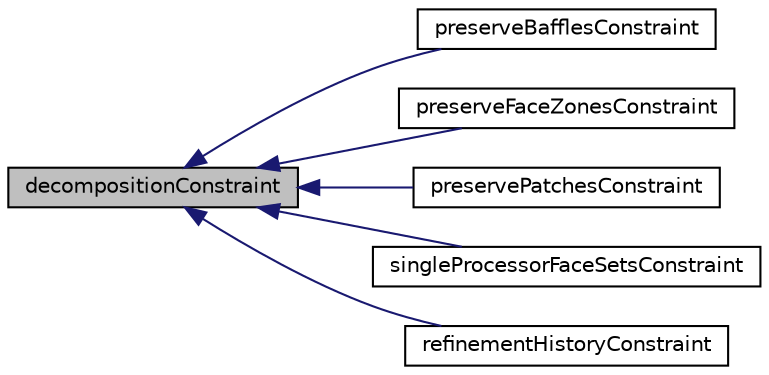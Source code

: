 digraph "decompositionConstraint"
{
  bgcolor="transparent";
  edge [fontname="Helvetica",fontsize="10",labelfontname="Helvetica",labelfontsize="10"];
  node [fontname="Helvetica",fontsize="10",shape=record];
  rankdir="LR";
  Node1 [label="decompositionConstraint",height=0.2,width=0.4,color="black", fillcolor="grey75", style="filled", fontcolor="black"];
  Node1 -> Node2 [dir="back",color="midnightblue",fontsize="10",style="solid",fontname="Helvetica"];
  Node2 [label="preserveBafflesConstraint",height=0.2,width=0.4,color="black",URL="$a02000.html"];
  Node1 -> Node3 [dir="back",color="midnightblue",fontsize="10",style="solid",fontname="Helvetica"];
  Node3 [label="preserveFaceZonesConstraint",height=0.2,width=0.4,color="black",URL="$a02001.html"];
  Node1 -> Node4 [dir="back",color="midnightblue",fontsize="10",style="solid",fontname="Helvetica"];
  Node4 [label="preservePatchesConstraint",height=0.2,width=0.4,color="black",URL="$a02004.html"];
  Node1 -> Node5 [dir="back",color="midnightblue",fontsize="10",style="solid",fontname="Helvetica"];
  Node5 [label="singleProcessorFaceSetsConstraint",height=0.2,width=0.4,color="black",URL="$a02402.html"];
  Node1 -> Node6 [dir="back",color="midnightblue",fontsize="10",style="solid",fontname="Helvetica"];
  Node6 [label="refinementHistoryConstraint",height=0.2,width=0.4,color="black",URL="$a02173.html",tooltip="Constraint to keep all cells originating from refining the same cell onto the same processor..."];
}
